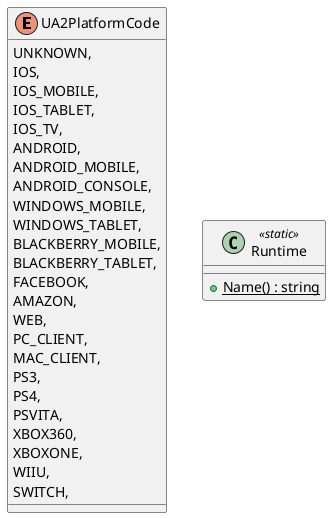 @startuml
enum UA2PlatformCode {
    UNKNOWN,
    IOS,
    IOS_MOBILE,
    IOS_TABLET,
    IOS_TV,
    ANDROID,
    ANDROID_MOBILE,
    ANDROID_CONSOLE,
    WINDOWS_MOBILE,
    WINDOWS_TABLET,
    BLACKBERRY_MOBILE,
    BLACKBERRY_TABLET,
    FACEBOOK,
    AMAZON,
    WEB,
    PC_CLIENT,
    MAC_CLIENT,
    PS3,
    PS4,
    PSVITA,
    XBOX360,
    XBOXONE,
    WIIU,
    SWITCH,
}
class Runtime <<static>> {
    + {static} Name() : string
}
@enduml
